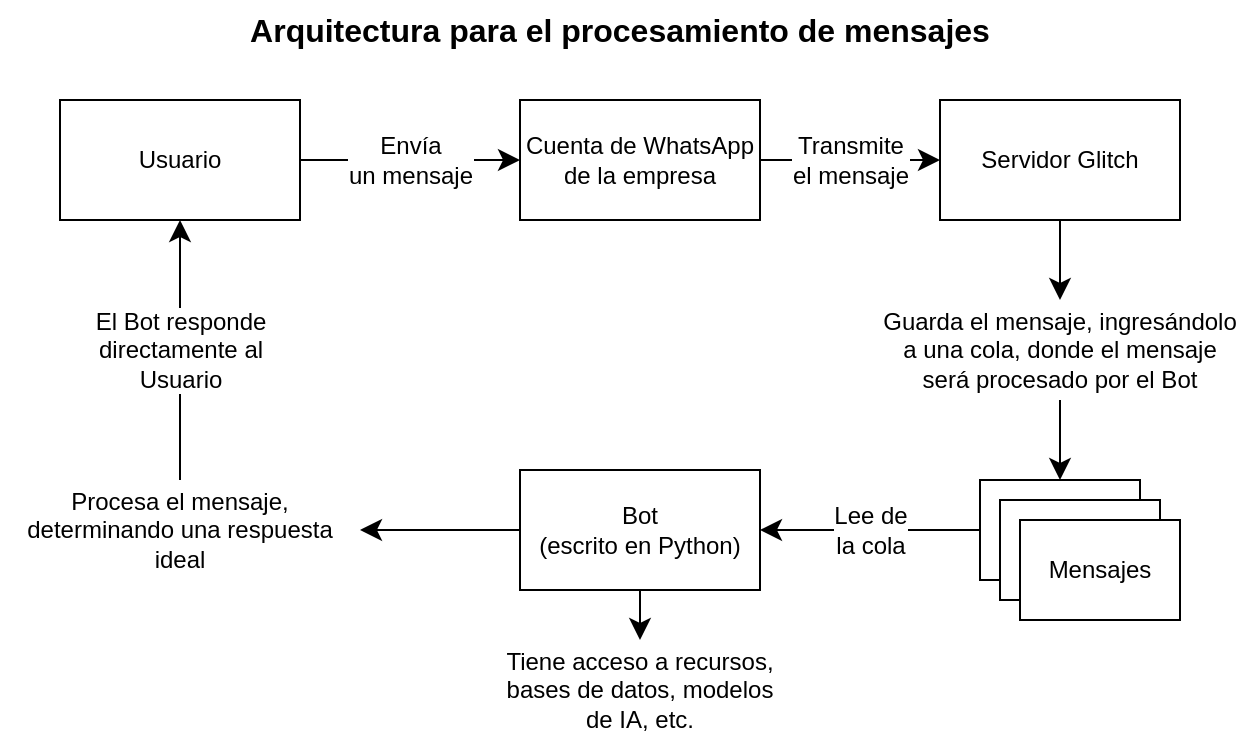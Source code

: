 <mxfile version="26.0.7">
  <diagram name="Page-1" id="RJyMVNRQ2XhYD74tieJx">
    <mxGraphModel dx="2234" dy="792" grid="1" gridSize="10" guides="1" tooltips="1" connect="1" arrows="1" fold="1" page="0" pageScale="1" pageWidth="850" pageHeight="1100" math="0" shadow="0">
      <root>
        <mxCell id="0" />
        <mxCell id="1" parent="0" />
        <mxCell id="gCG3xXt29U2cwsMd5rho-32" value="" style="group" vertex="1" connectable="0" parent="1">
          <mxGeometry x="-600" y="150" width="620" height="320" as="geometry" />
        </mxCell>
        <mxCell id="gCG3xXt29U2cwsMd5rho-4" value="Envía&lt;br&gt;un mensaje" style="edgeStyle=none;curved=1;rounded=0;orthogonalLoop=1;jettySize=auto;html=1;exitX=1;exitY=0.5;exitDx=0;exitDy=0;fontSize=12;startSize=8;endSize=8;" edge="1" parent="gCG3xXt29U2cwsMd5rho-32" source="gCG3xXt29U2cwsMd5rho-1" target="gCG3xXt29U2cwsMd5rho-3">
          <mxGeometry relative="1" as="geometry" />
        </mxCell>
        <mxCell id="gCG3xXt29U2cwsMd5rho-1" value="Usuario" style="rounded=0;whiteSpace=wrap;html=1;" vertex="1" parent="gCG3xXt29U2cwsMd5rho-32">
          <mxGeometry x="30" width="120" height="60" as="geometry" />
        </mxCell>
        <mxCell id="gCG3xXt29U2cwsMd5rho-2" style="edgeStyle=none;curved=1;rounded=0;orthogonalLoop=1;jettySize=auto;html=1;exitX=1;exitY=0.5;exitDx=0;exitDy=0;fontSize=12;startSize=8;endSize=8;" edge="1" parent="gCG3xXt29U2cwsMd5rho-32" source="gCG3xXt29U2cwsMd5rho-1" target="gCG3xXt29U2cwsMd5rho-1">
          <mxGeometry relative="1" as="geometry" />
        </mxCell>
        <mxCell id="gCG3xXt29U2cwsMd5rho-9" value="&lt;span style=&quot;color: rgb(0, 0, 0); font-family: Helvetica; font-size: 12px; font-style: normal; font-variant-ligatures: normal; font-variant-caps: normal; font-weight: 400; letter-spacing: normal; orphans: 2; text-align: center; text-indent: 0px; text-transform: none; widows: 2; word-spacing: 0px; -webkit-text-stroke-width: 0px; white-space: nowrap; background-color: rgb(255, 255, 255); text-decoration-thickness: initial; text-decoration-style: initial; text-decoration-color: initial; display: inline !important; float: none;&quot;&gt;Transmite&lt;/span&gt;&lt;br style=&quot;forced-color-adjust: none; color: rgb(0, 0, 0); font-family: Helvetica; font-size: 12px; font-style: normal; font-variant-ligatures: normal; font-variant-caps: normal; font-weight: 400; letter-spacing: normal; orphans: 2; text-align: center; text-indent: 0px; text-transform: none; widows: 2; word-spacing: 0px; -webkit-text-stroke-width: 0px; white-space: nowrap; text-decoration-thickness: initial; text-decoration-style: initial; text-decoration-color: initial;&quot;&gt;&lt;span style=&quot;color: rgb(0, 0, 0); font-family: Helvetica; font-size: 12px; font-style: normal; font-variant-ligatures: normal; font-variant-caps: normal; font-weight: 400; letter-spacing: normal; orphans: 2; text-align: center; text-indent: 0px; text-transform: none; widows: 2; word-spacing: 0px; -webkit-text-stroke-width: 0px; white-space: nowrap; background-color: rgb(255, 255, 255); text-decoration-thickness: initial; text-decoration-style: initial; text-decoration-color: initial; display: inline !important; float: none;&quot;&gt;el mensaje&lt;/span&gt;" style="edgeStyle=none;curved=1;rounded=0;orthogonalLoop=1;jettySize=auto;html=1;exitX=1;exitY=0.5;exitDx=0;exitDy=0;entryX=0;entryY=0.5;entryDx=0;entryDy=0;fontSize=12;startSize=8;endSize=8;" edge="1" parent="gCG3xXt29U2cwsMd5rho-32" source="gCG3xXt29U2cwsMd5rho-3" target="gCG3xXt29U2cwsMd5rho-7">
          <mxGeometry relative="1" as="geometry" />
        </mxCell>
        <mxCell id="gCG3xXt29U2cwsMd5rho-3" value="Cuenta de WhatsApp de la empresa" style="rounded=0;whiteSpace=wrap;html=1;" vertex="1" parent="gCG3xXt29U2cwsMd5rho-32">
          <mxGeometry x="260" width="120" height="60" as="geometry" />
        </mxCell>
        <mxCell id="gCG3xXt29U2cwsMd5rho-13" style="edgeStyle=none;curved=1;rounded=0;orthogonalLoop=1;jettySize=auto;html=1;exitX=0.5;exitY=1;exitDx=0;exitDy=0;entryX=0.5;entryY=0;entryDx=0;entryDy=0;fontSize=12;startSize=8;endSize=8;" edge="1" parent="gCG3xXt29U2cwsMd5rho-32" source="gCG3xXt29U2cwsMd5rho-7" target="gCG3xXt29U2cwsMd5rho-12">
          <mxGeometry relative="1" as="geometry" />
        </mxCell>
        <mxCell id="gCG3xXt29U2cwsMd5rho-7" value="Servidor Glitch" style="rounded=0;whiteSpace=wrap;html=1;" vertex="1" parent="gCG3xXt29U2cwsMd5rho-32">
          <mxGeometry x="470" width="120" height="60" as="geometry" />
        </mxCell>
        <mxCell id="gCG3xXt29U2cwsMd5rho-12" value="Guarda el mensaje, ingresándolo a una cola, donde el mensaje será procesado por el Bot" style="text;html=1;align=center;verticalAlign=middle;whiteSpace=wrap;rounded=0;fontSize=12;" vertex="1" parent="gCG3xXt29U2cwsMd5rho-32">
          <mxGeometry x="440" y="100" width="180" height="50" as="geometry" />
        </mxCell>
        <mxCell id="gCG3xXt29U2cwsMd5rho-19" value="" style="group" vertex="1" connectable="0" parent="gCG3xXt29U2cwsMd5rho-32">
          <mxGeometry x="490" y="190" width="100" height="70" as="geometry" />
        </mxCell>
        <mxCell id="gCG3xXt29U2cwsMd5rho-16" value="Mensajes" style="rounded=0;whiteSpace=wrap;html=1;" vertex="1" parent="gCG3xXt29U2cwsMd5rho-19">
          <mxGeometry width="80" height="50" as="geometry" />
        </mxCell>
        <mxCell id="gCG3xXt29U2cwsMd5rho-17" value="Mensajes" style="rounded=0;whiteSpace=wrap;html=1;" vertex="1" parent="gCG3xXt29U2cwsMd5rho-19">
          <mxGeometry x="10" y="10" width="80" height="50" as="geometry" />
        </mxCell>
        <mxCell id="gCG3xXt29U2cwsMd5rho-18" value="Mensajes" style="rounded=0;whiteSpace=wrap;html=1;" vertex="1" parent="gCG3xXt29U2cwsMd5rho-19">
          <mxGeometry x="20" y="20" width="80" height="50" as="geometry" />
        </mxCell>
        <mxCell id="gCG3xXt29U2cwsMd5rho-20" style="edgeStyle=none;curved=1;rounded=0;orthogonalLoop=1;jettySize=auto;html=1;exitX=0.5;exitY=1;exitDx=0;exitDy=0;entryX=0.5;entryY=0;entryDx=0;entryDy=0;fontSize=12;startSize=8;endSize=8;" edge="1" parent="gCG3xXt29U2cwsMd5rho-32" source="gCG3xXt29U2cwsMd5rho-12" target="gCG3xXt29U2cwsMd5rho-16">
          <mxGeometry relative="1" as="geometry" />
        </mxCell>
        <mxCell id="gCG3xXt29U2cwsMd5rho-21" value="Bot&lt;br&gt;(escrito en Python)" style="rounded=0;whiteSpace=wrap;html=1;" vertex="1" parent="gCG3xXt29U2cwsMd5rho-32">
          <mxGeometry x="260" y="185" width="120" height="60" as="geometry" />
        </mxCell>
        <mxCell id="gCG3xXt29U2cwsMd5rho-22" value="Lee de&lt;br&gt;la cola" style="edgeStyle=none;curved=1;rounded=0;orthogonalLoop=1;jettySize=auto;html=1;exitX=0;exitY=0.5;exitDx=0;exitDy=0;entryX=1;entryY=0.5;entryDx=0;entryDy=0;fontSize=12;startSize=8;endSize=8;" edge="1" parent="gCG3xXt29U2cwsMd5rho-32" source="gCG3xXt29U2cwsMd5rho-16" target="gCG3xXt29U2cwsMd5rho-21">
          <mxGeometry relative="1" as="geometry">
            <mxPoint x="540" y="160" as="sourcePoint" />
            <mxPoint x="540" y="200" as="targetPoint" />
          </mxGeometry>
        </mxCell>
        <mxCell id="gCG3xXt29U2cwsMd5rho-27" value="El Bot responde&lt;div&gt;directamente al&lt;/div&gt;&lt;div&gt;Usuario&lt;/div&gt;" style="edgeStyle=none;curved=1;rounded=0;orthogonalLoop=1;jettySize=auto;html=1;exitX=0.5;exitY=0;exitDx=0;exitDy=0;entryX=0.5;entryY=1;entryDx=0;entryDy=0;fontSize=12;startSize=8;endSize=8;" edge="1" parent="gCG3xXt29U2cwsMd5rho-32" source="gCG3xXt29U2cwsMd5rho-24" target="gCG3xXt29U2cwsMd5rho-1">
          <mxGeometry relative="1" as="geometry" />
        </mxCell>
        <mxCell id="gCG3xXt29U2cwsMd5rho-24" value="Procesa el mensaje,&lt;br&gt;determinando una respuesta ideal" style="text;html=1;align=center;verticalAlign=middle;whiteSpace=wrap;rounded=0;fontSize=12;" vertex="1" parent="gCG3xXt29U2cwsMd5rho-32">
          <mxGeometry y="190" width="180" height="50" as="geometry" />
        </mxCell>
        <mxCell id="gCG3xXt29U2cwsMd5rho-25" style="edgeStyle=none;curved=1;rounded=0;orthogonalLoop=1;jettySize=auto;html=1;exitX=0;exitY=0.5;exitDx=0;exitDy=0;entryX=1;entryY=0.5;entryDx=0;entryDy=0;fontSize=12;startSize=8;endSize=8;" edge="1" parent="gCG3xXt29U2cwsMd5rho-32" source="gCG3xXt29U2cwsMd5rho-21" target="gCG3xXt29U2cwsMd5rho-24">
          <mxGeometry relative="1" as="geometry">
            <mxPoint x="540" y="70" as="sourcePoint" />
            <mxPoint x="540" y="110" as="targetPoint" />
          </mxGeometry>
        </mxCell>
        <mxCell id="gCG3xXt29U2cwsMd5rho-28" style="edgeStyle=none;curved=1;rounded=0;orthogonalLoop=1;jettySize=auto;html=1;fontSize=12;startSize=8;endSize=8;exitX=0.5;exitY=1;exitDx=0;exitDy=0;entryX=0.5;entryY=0;entryDx=0;entryDy=0;" edge="1" parent="gCG3xXt29U2cwsMd5rho-32" source="gCG3xXt29U2cwsMd5rho-21" target="gCG3xXt29U2cwsMd5rho-29">
          <mxGeometry relative="1" as="geometry">
            <mxPoint x="180" y="330" as="sourcePoint" />
            <mxPoint x="240" y="380" as="targetPoint" />
          </mxGeometry>
        </mxCell>
        <mxCell id="gCG3xXt29U2cwsMd5rho-29" value="Tiene acceso a recursos,&lt;div&gt;bases de datos, modelos&lt;/div&gt;&lt;div&gt;de IA, etc.&lt;/div&gt;" style="text;html=1;align=center;verticalAlign=middle;whiteSpace=wrap;rounded=0;fontSize=12;" vertex="1" parent="gCG3xXt29U2cwsMd5rho-32">
          <mxGeometry x="230" y="270" width="180" height="50" as="geometry" />
        </mxCell>
        <mxCell id="gCG3xXt29U2cwsMd5rho-31" value="Arquitectura para el procesamiento de mensajes" style="text;html=1;align=center;verticalAlign=middle;whiteSpace=wrap;rounded=0;fontSize=16;fontStyle=1" vertex="1" parent="1">
          <mxGeometry x="-600" y="100" width="620" height="30" as="geometry" />
        </mxCell>
      </root>
    </mxGraphModel>
  </diagram>
</mxfile>
